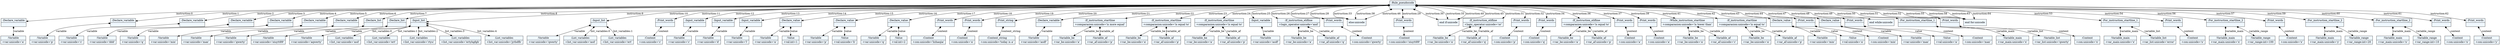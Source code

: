 
    digraph xtext {
    fontname = "Bitstream Vera Sans"
    fontsize = 8
    node[
        shape=record,
        style=filled,
        fillcolor=aliceblue
    ]
    nodesep = 0.3
    edge[dir=black,arrowtail=empty]


60643928 -> 60643760 [label="instruction:0" arrowtail=diamond dir=both]
60643760 -> 60643368 [label="variable" arrowtail=diamond dir=both]
60643368[label="{:Variable|+var:unicode='a'\l}"]
60643760[label="{:Declare_variable|}"]
60643928 -> 60643424 [label="instruction:1" arrowtail=diamond dir=both]
60643424 -> 60643200 [label="variable" arrowtail=diamond dir=both]
60643200[label="{:Variable|+var:unicode='p'\l}"]
60643424[label="{:Declare_variable|}"]
60643928 -> 60643312 [label="instruction:2" arrowtail=diamond dir=both]
60643312 -> 60644768 [label="variable" arrowtail=diamond dir=both]
60644768[label="{:Variable|+var:unicode='c'\l}"]
60643312[label="{:Declare_variable|}"]
60643928 -> 60642920 [label="instruction:3" arrowtail=diamond dir=both]
60642920 -> 60641968 [label="variable" arrowtail=diamond dir=both]
60641968[label="{:Variable|+var:unicode='ddd'\l}"]
60642920[label="{:Declare_variable|}"]
60643928 -> 60644656 [label="instruction:4" arrowtail=diamond dir=both]
60644656 -> 60642864 [label="variable" arrowtail=diamond dir=both]
60642864[label="{:Variable|+var:unicode='q'\l}"]
60644656[label="{:Declare_variable|}"]
60643928 -> 60644600 [label="instruction:5" arrowtail=diamond dir=both]
60644600 -> 60642752 [label="variable" arrowtail=diamond dir=both]
60642752[label="{:Variable|+var:unicode='min'\l}"]
60644600[label="{:Declare_variable|}"]
60643928 -> 60642808 [label="instruction:6" arrowtail=diamond dir=both]
60642808 -> 60645328 [label="variable" arrowtail=diamond dir=both]
60645328[label="{:Variable|+var:unicode='max'\l}"]
60642808[label="{:Declare_variable|}"]
60643928 -> 60641800 [label="instruction:7" arrowtail=diamond dir=both]
60641800 -> 60677256 [label="variable" arrowtail=diamond dir=both]
60677256[label="{:Variable|+var:unicode='qwerty'\l}"]
60641800[label="{:Declare_list|}"]
60643928 -> 60676640 [label="instruction:8" arrowtail=diamond dir=both]
60676640 -> 60676304 [label="variable" arrowtail=diamond dir=both]
60676304[label="{:Variable|+var:unicode='oiuytt89'\l}"]
60676640[label="{:Declare_list|}"]
60643928 -> 60676360 [label="instruction:9" arrowtail=diamond dir=both]
60676360 -> 60675744 [label="variable" arrowtail=diamond dir=both]
60675744[label="{:Variable|+var:unicode='aqwerty'\l}"]
60676360 -> 60674120 [label="list_variables:0" arrowtail=diamond dir=both]
60674120[label="{:List_variables|+list_var:unicode='asd'\l}"]
60676360 -> 60676752 [label="list_variables:1" arrowtail=diamond dir=both]
60676752[label="{:List_variables|+list_var:unicode='ert'\l}"]
60676360 -> 60677368 [label="list_variables:2" arrowtail=diamond dir=both]
60677368[label="{:List_variables|+list_var:unicode='rtyu'\l}"]
60676360 -> 60676472 [label="list_variables:3" arrowtail=diamond dir=both]
60676472[label="{:List_variables|+list_var:unicode='ertyhgfgh'\l}"]
60676360 -> 60676248 [label="list_variables:4" arrowtail=diamond dir=both]
60676248[label="{:List_variables|+list_var:unicode='jythdfb'\l}"]
60676360[label="{:Input_list|}"]
60643928 -> 60675912 [label="instruction:10" arrowtail=diamond dir=both]
60675912 -> 60675856 [label="variable" arrowtail=diamond dir=both]
60675856[label="{:Variable|+var:unicode='qwerty'\l}"]
60675912 -> 60675352 [label="list_variables:0" arrowtail=diamond dir=both]
60675352[label="{:List_variables|+list_var:unicode='asd'\l}"]
60675912 -> 60675296 [label="list_variables:1" arrowtail=diamond dir=both]
60675296[label="{:List_variables|+list_var:unicode='ert'\l}"]
60675912[label="{:Input_list|}"]
60643928 -> 60675464 [label="instruction:11" arrowtail=diamond dir=both]
60675464 -> 60675240 [label="content" arrowtail=diamond dir=both]
60675240[label="{:Content|+con:unicode='c'\l}"]
60675464[label="{:Print_words|}"]
60643928 -> 60675408 [label="instruction:12" arrowtail=diamond dir=both]
60675408 -> 60677872 [label="variable" arrowtail=diamond dir=both]
60677872[label="{:Variable|+var:unicode='c'\l}"]
60675408[label="{:Input_variable|}"]
60643928 -> 60677648 [label="instruction:13" arrowtail=diamond dir=both]
60677648 -> 61098920 [label="variable" arrowtail=diamond dir=both]
61098920[label="{:Variable|+var:unicode='d'\l}"]
60677648[label="{:Input_variable|}"]
60643928 -> 60674232 [label="instruction:14" arrowtail=diamond dir=both]
60674232 -> 61098024 [label="variable" arrowtail=diamond dir=both]
61098024[label="{:Variable|+var:unicode='l'\l}"]
60674232[label="{:Input_variable|}"]
60643928 -> 61098864 [label="instruction:15" arrowtail=diamond dir=both]
61098864 -> 61096792 [label="variable" arrowtail=diamond dir=both]
61096792[label="{:Variable|+var:unicode='a'\l}"]
61098864 -> 61096232 [label="value" arrowtail=diamond dir=both]
61096232[label="{:Value|+val:int=1\l}"]
61098864[label="{:Declare_value|}"]
60643928 -> 61096848 [label="instruction:16" arrowtail=diamond dir=both]
61096848 -> 61098696 [label="variable" arrowtail=diamond dir=both]
61098696[label="{:Variable|+var:unicode='p'\l}"]
61096848 -> 61097240 [label="value" arrowtail=diamond dir=both]
61097240[label="{:Value|+val:unicode='li'\l}"]
61096848[label="{:Declare_value|}"]
60643928 -> 61096176 [label="instruction:17" arrowtail=diamond dir=both]
61096176 -> 61099984 [label="variable" arrowtail=diamond dir=both]
61099984[label="{:Variable|+var:unicode='q'\l}"]
61096176 -> 61099368 [label="value" arrowtail=diamond dir=both]
61099368[label="{:Value|+val:int=2\l}"]
61096176[label="{:Declare_value|}"]
60643928 -> 61099760 [label="instruction:18" arrowtail=diamond dir=both]
61099760 -> 61098808 [label="content" arrowtail=diamond dir=both]
61098808[label="{:Content|+con:unicode='lizhaojia'\l}"]
61099760[label="{:Print_words|}"]
60643928 -> 61098976 [label="instruction:19" arrowtail=diamond dir=both]
61098976 -> 61097464 [label="content" arrowtail=diamond dir=both]
61097464[label="{:Content|+con:unicode='a'\l}"]
61098976[label="{:Print_words|}"]
60643928 -> 61098136 [label="instruction:20" arrowtail=diamond dir=both]
61098136 -> 61096344 [label="content_string" arrowtail=diamond dir=both]
61096344[label="{:Content_string|+con:unicode='today is a'\l}"]
61098136[label="{:Print_string|}"]
60643928 -> 61096960 [label="instruction:21" arrowtail=diamond dir=both]
61096960 -> 61058912 [label="variable" arrowtail=diamond dir=both]
61058912[label="{:Variable|+var:unicode='asdf'\l}"]
61096960[label="{:Declare_variable|}"]
60643928 -> 61097352 [label="instruction:22" arrowtail=diamond dir=both]
61097352 -> 61058016 [label="variable_be" arrowtail=diamond dir=both]
61058016[label="{:Variable_be|+var_be:unicode='a'\l}"]
61097352 -> 61057400 [label="variable_af" arrowtail=diamond dir=both]
61057400[label="{:Variable_af|+var_af:unicode='p'\l}"]
61097352[label="{:If_instruction_startline|+comparasion:unicode='is more equal'\l}"]
60643928 -> 61055496 [label="instruction:23" arrowtail=diamond dir=both]
61055496 -> 61055776 [label="variable_be" arrowtail=diamond dir=both]
61055776[label="{:Variable_be|+var_be:unicode='a'\l}"]
61055496 -> 61055720 [label="variable_af" arrowtail=diamond dir=both]
61055720[label="{:Variable_af|+var_af:unicode='p'\l}"]
61055496[label="{:If_instruction_startline|+comparasion:unicode='is equal to'\l}"]
60643928 -> 61056224 [label="instruction:24" arrowtail=diamond dir=both]
61056224 -> 61058968 [label="variable_be" arrowtail=diamond dir=both]
61058968[label="{:Variable_be|+var_be:unicode='a'\l}"]
61056224 -> 61058464 [label="variable_af" arrowtail=diamond dir=both]
61058464[label="{:Variable_af|+var_af:unicode='p'\l}"]
61056224[label="{:If_instruction_startline|+comparasion:unicode='is equal to'\l}"]
60643928 -> 61055104 [label="instruction:25" arrowtail=diamond dir=both]
61055104 -> 61058072 [label="variable" arrowtail=diamond dir=both]
61058072[label="{:Variable|+var:unicode='asdf'\l}"]
61055104[label="{:Input_variable|}"]
60643928 -> 61057512 [label="instruction:26" arrowtail=diamond dir=both]
61057512 -> 61056280 [label="variable_be" arrowtail=diamond dir=both]
61056280[label="{:Variable_be|+var_be:unicode='a'\l}"]
61057512 -> 61055888 [label="variable_af" arrowtail=diamond dir=both]
61055888[label="{:Variable_af|+var_af:unicode='q'\l}"]
61057512[label="{:If_instruction_elifline|+logic_operator:unicode='and'\l}"]
60643928 -> 61056840 [label="instruction:27" arrowtail=diamond dir=both]
61056840 -> 61008584 [label="content" arrowtail=diamond dir=both]
61008584[label="{:Content|+con:unicode='qwerty'\l}"]
61056840[label="{:Print_words|}"]
60643928 -> "else:unicode" [label="instruction:28" arrowtail=diamond dir=both]
60643928 -> 61055160 [label="instruction:29" arrowtail=diamond dir=both]
61055160 -> 61007744 [label="content" arrowtail=diamond dir=both]
61007744[label="{:Content|+con:unicode='oiuytt89'\l}"]
61055160[label="{:Print_words|}"]
60643928 -> "end if:unicode" [label="instruction:30" arrowtail=diamond dir=both]
60643928 -> 61007800 [label="instruction:31" arrowtail=diamond dir=both]
61007800 -> 61007184 [label="variable_be" arrowtail=diamond dir=both]
61007184[label="{:Variable_be|+var_be:unicode='a'\l}"]
61007800 -> 61008192 [label="variable_af" arrowtail=diamond dir=both]
61008192[label="{:Variable_af|+var_af:unicode='q'\l}"]
61007800[label="{:If_instruction_elifline|+logic_operator:unicode='or'\l}"]
60643928 -> 61007576 [label="instruction:32" arrowtail=diamond dir=both]
61007576 -> 61009368 [label="content" arrowtail=diamond dir=both]
61009368[label="{:Content|+con:unicode='p'\l}"]
61007576[label="{:Print_words|}"]
60643928 -> "else:unicode" [label="instruction:33" arrowtail=diamond dir=both]
60643928 -> 61007240 [label="instruction:34" arrowtail=diamond dir=both]
61007240 -> 61007128 [label="content" arrowtail=diamond dir=both]
61007128[label="{:Content|+con:unicode='q'\l}"]
61007240[label="{:Print_words|}"]
60643928 -> "end if:unicode" [label="instruction:35" arrowtail=diamond dir=both]
60643928 -> 61009312 [label="instruction:36" arrowtail=diamond dir=both]
61009312 -> 61009480 [label="variable_be" arrowtail=diamond dir=both]
61009480[label="{:Variable_be|+var_be:unicode='a'\l}"]
61009312 -> 61009424 [label="variable_af" arrowtail=diamond dir=both]
61009424[label="{:Variable_af|+var_af:unicode='p'\l}"]
61009312[label="{:If_instruction_elifline|+comparasion:unicode='is equal to'\l}"]
60643928 -> 61009536 [label="instruction:37" arrowtail=diamond dir=both]
61009536 -> 61007912 [label="content" arrowtail=diamond dir=both]
61007912[label="{:Content|+con:unicode='a'\l}"]
61009536[label="{:Print_words|}"]
60643928 -> "else:unicode" [label="instruction:38" arrowtail=diamond dir=both]
60643928 -> 61009032 [label="instruction:39" arrowtail=diamond dir=both]
61009032 -> 61005896 [label="content" arrowtail=diamond dir=both]
61005896[label="{:Content|+con:unicode='a'\l}"]
61009032[label="{:Print_words|}"]
60643928 -> "end if:unicode" [label="instruction:40" arrowtail=diamond dir=both]
60643928 -> 61008752 [label="instruction:41" arrowtail=diamond dir=both]
61008752 -> 61135840 [label="variable_be" arrowtail=diamond dir=both]
61135840[label="{:Variable_be|+var_be:unicode='a'\l}"]
61008752 -> 61135448 [label="variable_af" arrowtail=diamond dir=both]
61135448[label="{:Variable_af|+var_af:unicode='c'\l}"]
61008752[label="{:While_instruction_startline|+comparasion:unicode='is lower than'\l}"]
60643928 -> 61136792 [label="instruction:42" arrowtail=diamond dir=both]
61136792 -> 61132928 [label="variable_be" arrowtail=diamond dir=both]
61132928[label="{:Variable_be|+var_be:unicode='a'\l}"]
61136792 -> 61132872 [label="variable_af" arrowtail=diamond dir=both]
61132872[label="{:Variable_af|+var_af:unicode='p'\l}"]
61136792[label="{:If_instruction_startline|+comparasion:unicode='is equal to'\l}"]
60643928 -> 61135392 [label="instruction:43" arrowtail=diamond dir=both]
61135392 -> 61136512 [label="variable" arrowtail=diamond dir=both]
61136512[label="{:Variable|+var:unicode='min'\l}"]
61135392 -> 61136008 [label="value" arrowtail=diamond dir=both]
61136008[label="{:Value|+val:unicode='a'\l}"]
61135392[label="{:Declare_value|}"]
60643928 -> 61136400 [label="instruction:44" arrowtail=diamond dir=both]
61136400 -> 61133376 [label="content" arrowtail=diamond dir=both]
61133376[label="{:Content|+con:unicode='min'\l}"]
61136400[label="{:Print_words|}"]
60643928 -> "end if:unicode" [label="instruction:45" arrowtail=diamond dir=both]
60643928 -> "else:unicode" [label="instruction:46" arrowtail=diamond dir=both]
60643928 -> 61135504 [label="instruction:47" arrowtail=diamond dir=both]
61135504 -> 61133040 [label="variable" arrowtail=diamond dir=both]
61133040[label="{:Variable|+var:unicode='max'\l}"]
61135504 -> 61133320 [label="value" arrowtail=diamond dir=both]
61133320[label="{:Value|+val:unicode='a'\l}"]
61135504[label="{:Declare_value|}"]
60643928 -> 61133264 [label="instruction:48" arrowtail=diamond dir=both]
61133264 -> 61187072 [label="content" arrowtail=diamond dir=both]
61187072[label="{:Content|+con:unicode='max'\l}"]
61133264[label="{:Print_words|}"]
60643928 -> "end while:unicode" [label="instruction:49" arrowtail=diamond dir=both]
60643928 -> 61136736 [label="instruction:50" arrowtail=diamond dir=both]
61136736 -> 61187352 [label="variable_main" arrowtail=diamond dir=both]
61187352[label="{:Variable_main|+var_main:unicode='x'\l}"]
61136736 -> 61186848 [label="variable_list" arrowtail=diamond dir=both]
61186848[label="{:Variable_list|+var_list:unicode='qwerty'\l}"]
61136736[label="{:For_instruction_startline_1|}"]
60643928 -> 61186568 [label="instruction:51" arrowtail=diamond dir=both]
61186568 -> 61187240 [label="content" arrowtail=diamond dir=both]
61187240[label="{:Content|+con:unicode='x'\l}"]
61186568[label="{:Print_words|}"]
60643928 -> "end for:unicode" [label="instruction:52" arrowtail=diamond dir=both]
60643928 -> 61186736 [label="instruction:53" arrowtail=diamond dir=both]
61186736 -> 61187632 [label="variable_main" arrowtail=diamond dir=both]
61187632[label="{:Variable_main|+var_main:unicode='x'\l}"]
61186736 -> 61187688 [label="variable_list" arrowtail=diamond dir=both]
61187688[label="{:Variable_list|+var_list:unicode='error'\l}"]
61186736[label="{:For_instruction_startline_1|}"]
60643928 -> 61186232 [label="instruction:54" arrowtail=diamond dir=both]
61186232 -> 61187800 [label="content" arrowtail=diamond dir=both]
61187800[label="{:Content|+con:unicode='x'\l}"]
61186232[label="{:Print_words|}"]
60643928 -> "end for:unicode" [label="instruction:55" arrowtail=diamond dir=both]
60643928 -> 61187744 [label="instruction:56" arrowtail=diamond dir=both]
61187744 -> 61187128 [label="variable_main" arrowtail=diamond dir=both]
61187128[label="{:Variable_main|+var_main:unicode='x'\l}"]
61187744 -> 61187912 [label="variable_range" arrowtail=diamond dir=both]
61187912[label="{:Variable_range|+var_range:int=100\l}"]
61187744[label="{:For_instruction_startline_2|}"]
60643928 -> 61187856 [label="instruction:57" arrowtail=diamond dir=both]
61187856 -> 61187968 [label="content" arrowtail=diamond dir=both]
61187968[label="{:Content|+con:unicode='x'\l}"]
61187856[label="{:Print_words|}"]
60643928 -> "end for:unicode" [label="instruction:58" arrowtail=diamond dir=both]
60643928 -> 61187520 [label="instruction:59" arrowtail=diamond dir=both]
61187520 -> 61188024 [label="variable_main" arrowtail=diamond dir=both]
61188024[label="{:Variable_main|+var_main:unicode='y'\l}"]
61187520 -> 61188080 [label="variable_range" arrowtail=diamond dir=both]
61188080[label="{:Variable_range|+var_range:int=20\l}"]
61187520[label="{:For_instruction_startline_2|}"]
60643928 -> 61187296 [label="instruction:60" arrowtail=diamond dir=both]
61187296 -> 61188192 [label="variable_main" arrowtail=diamond dir=both]
61188192[label="{:Variable_main|+var_main:unicode='x'\l}"]
61187296 -> 61188248 [label="variable_range" arrowtail=diamond dir=both]
61188248[label="{:Variable_range|+var_range:int=10\l}"]
61187296[label="{:For_instruction_startline_2|}"]
60643928 -> 61188136 [label="instruction:61" arrowtail=diamond dir=both]
61188136 -> 61188360 [label="content" arrowtail=diamond dir=both]
61188360[label="{:Content|+con:unicode='x'\l}"]
61188136[label="{:Print_words|}"]
60643928 -> 61188304 [label="instruction:62" arrowtail=diamond dir=both]
61188304 -> 61188472 [label="content" arrowtail=diamond dir=both]
61188472[label="{:Content|+con:unicode='y'\l}"]
61188304[label="{:Print_words|}"]
60643928 -> "end for:unicode" [label="instruction:63" arrowtail=diamond dir=both]
60643928 -> "end for:unicode" [label="instruction:64" arrowtail=diamond dir=both]
60643928[label="{:Rule_pseudocode|}"]

}
